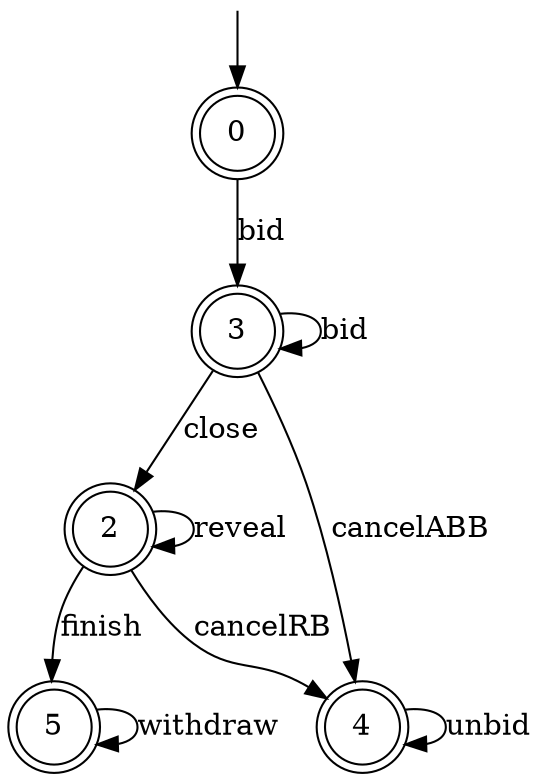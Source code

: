 digraph g {

	s0 [shape="doublecircle" label="0"];
	s2 [shape="doublecircle" label="2"];
	s3 [shape="doublecircle" label="3"];
	s4 [shape="doublecircle" label="4"];
	s5 [shape="doublecircle" label="5"];
	s0 -> s3 [label="bid"];
	s2 -> s2 [label="reveal"];
	s2 -> s4 [label="cancelRB"];
	s2 -> s5 [label="finish"];
	s3 -> s2 [label="close"];
	s3 -> s4 [label="cancelABB"];
	s3 -> s3 [label="bid"];
	s4 -> s4 [label="unbid"];
	s5 -> s5 [label="withdraw"];

__start0 [label="" shape="none" width="0" height="0"];
__start0 -> s0;

}
